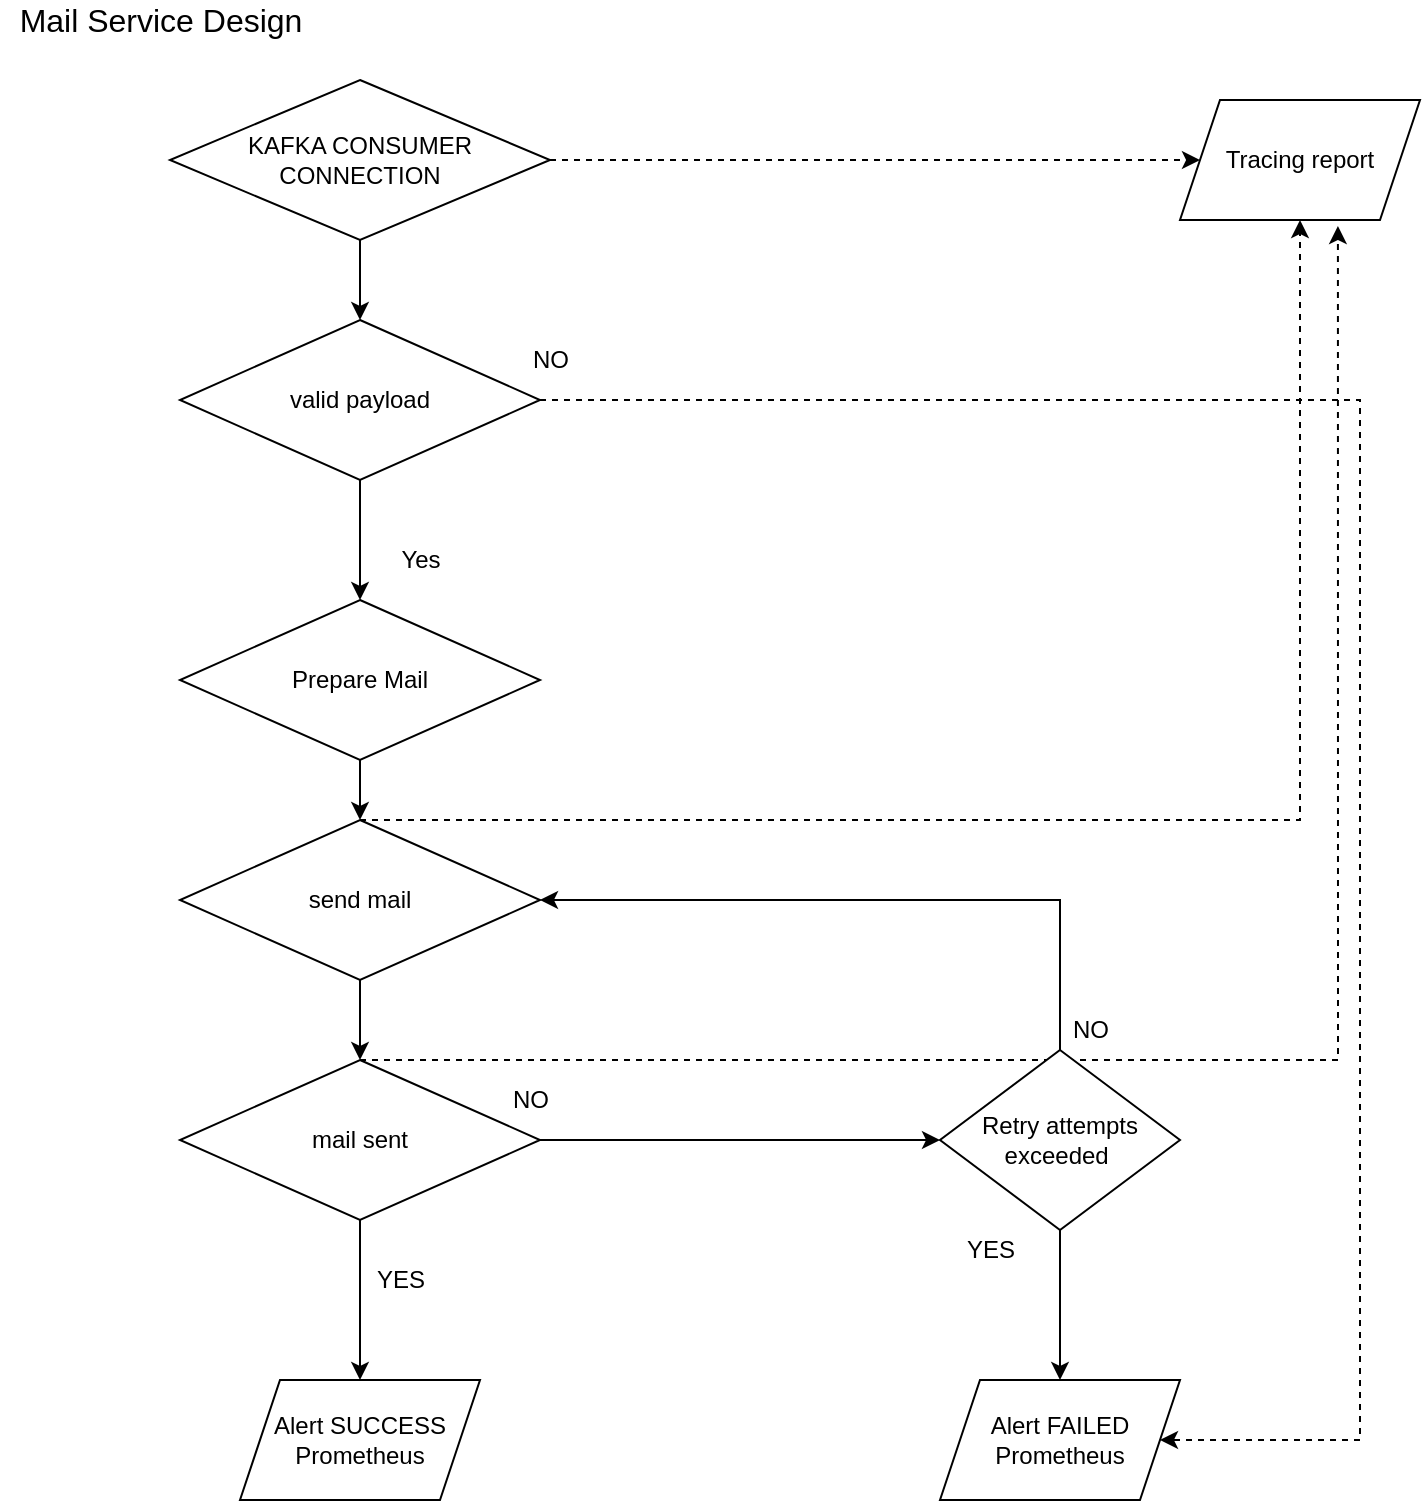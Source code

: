<mxfile version="18.0.1" type="github">
  <diagram name="Page-1" id="6133507b-19e7-1e82-6fc7-422aa6c4b21f">
    <mxGraphModel dx="734" dy="1154" grid="1" gridSize="10" guides="1" tooltips="1" connect="1" arrows="1" fold="1" page="1" pageScale="1" pageWidth="1100" pageHeight="850" background="none" math="0" shadow="0">
      <root>
        <mxCell id="0" />
        <mxCell id="1" parent="0" />
        <mxCell id="aOyMJ3sNn47DL4vsBSr6-13" value="" style="edgeStyle=orthogonalEdgeStyle;rounded=0;orthogonalLoop=1;jettySize=auto;html=1;" edge="1" parent="1" source="aOyMJ3sNn47DL4vsBSr6-1" target="aOyMJ3sNn47DL4vsBSr6-2">
          <mxGeometry relative="1" as="geometry" />
        </mxCell>
        <mxCell id="aOyMJ3sNn47DL4vsBSr6-40" style="edgeStyle=orthogonalEdgeStyle;rounded=0;orthogonalLoop=1;jettySize=auto;html=1;entryX=0;entryY=0.5;entryDx=0;entryDy=0;fontSize=12;dashed=1;" edge="1" parent="1" source="aOyMJ3sNn47DL4vsBSr6-1" target="aOyMJ3sNn47DL4vsBSr6-39">
          <mxGeometry relative="1" as="geometry" />
        </mxCell>
        <mxCell id="aOyMJ3sNn47DL4vsBSr6-1" value="&lt;font style=&quot;font-size: 12px;&quot;&gt;KAFKA CONSUMER CONNECTION&lt;/font&gt;" style="rhombus;whiteSpace=wrap;html=1;" vertex="1" parent="1">
          <mxGeometry x="95" y="50" width="190" height="80" as="geometry" />
        </mxCell>
        <mxCell id="aOyMJ3sNn47DL4vsBSr6-15" value="" style="edgeStyle=orthogonalEdgeStyle;rounded=0;orthogonalLoop=1;jettySize=auto;html=1;" edge="1" parent="1" source="aOyMJ3sNn47DL4vsBSr6-2" target="aOyMJ3sNn47DL4vsBSr6-4">
          <mxGeometry relative="1" as="geometry" />
        </mxCell>
        <mxCell id="aOyMJ3sNn47DL4vsBSr6-37" style="edgeStyle=orthogonalEdgeStyle;rounded=0;orthogonalLoop=1;jettySize=auto;html=1;dashed=1;" edge="1" parent="1" source="aOyMJ3sNn47DL4vsBSr6-2" target="aOyMJ3sNn47DL4vsBSr6-19">
          <mxGeometry relative="1" as="geometry">
            <Array as="points">
              <mxPoint x="690" y="210" />
              <mxPoint x="690" y="730" />
            </Array>
          </mxGeometry>
        </mxCell>
        <mxCell id="aOyMJ3sNn47DL4vsBSr6-2" value="valid payload" style="rhombus;whiteSpace=wrap;html=1;" vertex="1" parent="1">
          <mxGeometry x="100" y="170" width="180" height="80" as="geometry" />
        </mxCell>
        <mxCell id="aOyMJ3sNn47DL4vsBSr6-30" value="" style="edgeStyle=orthogonalEdgeStyle;rounded=0;orthogonalLoop=1;jettySize=auto;html=1;" edge="1" parent="1" source="aOyMJ3sNn47DL4vsBSr6-4" target="aOyMJ3sNn47DL4vsBSr6-27">
          <mxGeometry relative="1" as="geometry" />
        </mxCell>
        <mxCell id="aOyMJ3sNn47DL4vsBSr6-4" value="Prepare Mail" style="rhombus;whiteSpace=wrap;html=1;" vertex="1" parent="1">
          <mxGeometry x="100" y="310" width="180" height="80" as="geometry" />
        </mxCell>
        <mxCell id="aOyMJ3sNn47DL4vsBSr6-25" style="edgeStyle=orthogonalEdgeStyle;rounded=0;orthogonalLoop=1;jettySize=auto;html=1;entryX=0;entryY=0.5;entryDx=0;entryDy=0;" edge="1" parent="1" source="aOyMJ3sNn47DL4vsBSr6-5" target="aOyMJ3sNn47DL4vsBSr6-24">
          <mxGeometry relative="1" as="geometry" />
        </mxCell>
        <mxCell id="aOyMJ3sNn47DL4vsBSr6-35" style="edgeStyle=orthogonalEdgeStyle;rounded=0;orthogonalLoop=1;jettySize=auto;html=1;entryX=0.5;entryY=0;entryDx=0;entryDy=0;" edge="1" parent="1" source="aOyMJ3sNn47DL4vsBSr6-5" target="aOyMJ3sNn47DL4vsBSr6-23">
          <mxGeometry relative="1" as="geometry" />
        </mxCell>
        <mxCell id="aOyMJ3sNn47DL4vsBSr6-42" style="edgeStyle=orthogonalEdgeStyle;rounded=0;orthogonalLoop=1;jettySize=auto;html=1;entryX=0.658;entryY=1.05;entryDx=0;entryDy=0;entryPerimeter=0;fontSize=12;dashed=1;" edge="1" parent="1" source="aOyMJ3sNn47DL4vsBSr6-5" target="aOyMJ3sNn47DL4vsBSr6-39">
          <mxGeometry relative="1" as="geometry">
            <Array as="points">
              <mxPoint x="679" y="540" />
            </Array>
          </mxGeometry>
        </mxCell>
        <mxCell id="aOyMJ3sNn47DL4vsBSr6-5" value="mail sent" style="rhombus;whiteSpace=wrap;html=1;" vertex="1" parent="1">
          <mxGeometry x="100" y="540" width="180" height="80" as="geometry" />
        </mxCell>
        <mxCell id="aOyMJ3sNn47DL4vsBSr6-14" value="NO" style="text;html=1;align=center;verticalAlign=middle;resizable=0;points=[];autosize=1;strokeColor=none;fillColor=none;" vertex="1" parent="1">
          <mxGeometry x="270" y="180" width="30" height="20" as="geometry" />
        </mxCell>
        <mxCell id="aOyMJ3sNn47DL4vsBSr6-16" value="Yes" style="text;html=1;align=center;verticalAlign=middle;resizable=0;points=[];autosize=1;strokeColor=none;fillColor=none;" vertex="1" parent="1">
          <mxGeometry x="200" y="280" width="40" height="20" as="geometry" />
        </mxCell>
        <mxCell id="aOyMJ3sNn47DL4vsBSr6-19" value="Alert FAILED Prometheus" style="shape=parallelogram;perimeter=parallelogramPerimeter;whiteSpace=wrap;html=1;fixedSize=1;" vertex="1" parent="1">
          <mxGeometry x="480" y="700" width="120" height="60" as="geometry" />
        </mxCell>
        <mxCell id="aOyMJ3sNn47DL4vsBSr6-21" value="NO" style="text;html=1;align=center;verticalAlign=middle;resizable=0;points=[];autosize=1;strokeColor=none;fillColor=none;" vertex="1" parent="1">
          <mxGeometry x="260" y="550" width="30" height="20" as="geometry" />
        </mxCell>
        <mxCell id="aOyMJ3sNn47DL4vsBSr6-23" value="Alert SUCCESS&lt;br&gt;Prometheus" style="shape=parallelogram;perimeter=parallelogramPerimeter;whiteSpace=wrap;html=1;fixedSize=1;" vertex="1" parent="1">
          <mxGeometry x="130" y="700" width="120" height="60" as="geometry" />
        </mxCell>
        <mxCell id="aOyMJ3sNn47DL4vsBSr6-31" style="edgeStyle=orthogonalEdgeStyle;rounded=0;orthogonalLoop=1;jettySize=auto;html=1;entryX=1;entryY=0.5;entryDx=0;entryDy=0;" edge="1" parent="1" source="aOyMJ3sNn47DL4vsBSr6-24" target="aOyMJ3sNn47DL4vsBSr6-27">
          <mxGeometry relative="1" as="geometry">
            <Array as="points">
              <mxPoint x="540" y="460" />
            </Array>
          </mxGeometry>
        </mxCell>
        <mxCell id="aOyMJ3sNn47DL4vsBSr6-33" style="edgeStyle=orthogonalEdgeStyle;rounded=0;orthogonalLoop=1;jettySize=auto;html=1;entryX=0.5;entryY=0;entryDx=0;entryDy=0;" edge="1" parent="1" source="aOyMJ3sNn47DL4vsBSr6-24" target="aOyMJ3sNn47DL4vsBSr6-19">
          <mxGeometry relative="1" as="geometry" />
        </mxCell>
        <mxCell id="aOyMJ3sNn47DL4vsBSr6-24" value="Retry attempts exceeded&amp;nbsp;" style="rhombus;whiteSpace=wrap;html=1;" vertex="1" parent="1">
          <mxGeometry x="480" y="535" width="120" height="90" as="geometry" />
        </mxCell>
        <mxCell id="aOyMJ3sNn47DL4vsBSr6-29" value="" style="edgeStyle=orthogonalEdgeStyle;rounded=0;orthogonalLoop=1;jettySize=auto;html=1;" edge="1" parent="1" source="aOyMJ3sNn47DL4vsBSr6-27" target="aOyMJ3sNn47DL4vsBSr6-5">
          <mxGeometry relative="1" as="geometry" />
        </mxCell>
        <mxCell id="aOyMJ3sNn47DL4vsBSr6-41" style="edgeStyle=orthogonalEdgeStyle;rounded=0;orthogonalLoop=1;jettySize=auto;html=1;entryX=0.5;entryY=1;entryDx=0;entryDy=0;fontSize=12;dashed=1;" edge="1" parent="1" source="aOyMJ3sNn47DL4vsBSr6-27" target="aOyMJ3sNn47DL4vsBSr6-39">
          <mxGeometry relative="1" as="geometry">
            <Array as="points">
              <mxPoint x="660" y="420" />
            </Array>
          </mxGeometry>
        </mxCell>
        <mxCell id="aOyMJ3sNn47DL4vsBSr6-27" value="send mail" style="rhombus;whiteSpace=wrap;html=1;" vertex="1" parent="1">
          <mxGeometry x="100" y="420" width="180" height="80" as="geometry" />
        </mxCell>
        <mxCell id="aOyMJ3sNn47DL4vsBSr6-32" value="NO" style="text;html=1;align=center;verticalAlign=middle;resizable=0;points=[];autosize=1;strokeColor=none;fillColor=none;" vertex="1" parent="1">
          <mxGeometry x="540" y="515" width="30" height="20" as="geometry" />
        </mxCell>
        <mxCell id="aOyMJ3sNn47DL4vsBSr6-34" value="YES" style="text;html=1;align=center;verticalAlign=middle;resizable=0;points=[];autosize=1;strokeColor=none;fillColor=none;" vertex="1" parent="1">
          <mxGeometry x="485" y="625" width="40" height="20" as="geometry" />
        </mxCell>
        <mxCell id="aOyMJ3sNn47DL4vsBSr6-36" value="YES" style="text;html=1;align=center;verticalAlign=middle;resizable=0;points=[];autosize=1;strokeColor=none;fillColor=none;" vertex="1" parent="1">
          <mxGeometry x="190" y="640" width="40" height="20" as="geometry" />
        </mxCell>
        <mxCell id="aOyMJ3sNn47DL4vsBSr6-38" value="Mail Service Design" style="text;html=1;align=center;verticalAlign=middle;resizable=0;points=[];autosize=1;strokeColor=none;fillColor=none;strokeWidth=1;fontSize=16;fontStyle=0" vertex="1" parent="1">
          <mxGeometry x="10" y="10" width="160" height="20" as="geometry" />
        </mxCell>
        <mxCell id="aOyMJ3sNn47DL4vsBSr6-39" value="Tracing report" style="shape=parallelogram;perimeter=parallelogramPerimeter;whiteSpace=wrap;html=1;fixedSize=1;fontSize=12;strokeWidth=1;" vertex="1" parent="1">
          <mxGeometry x="600" y="60" width="120" height="60" as="geometry" />
        </mxCell>
      </root>
    </mxGraphModel>
  </diagram>
</mxfile>
